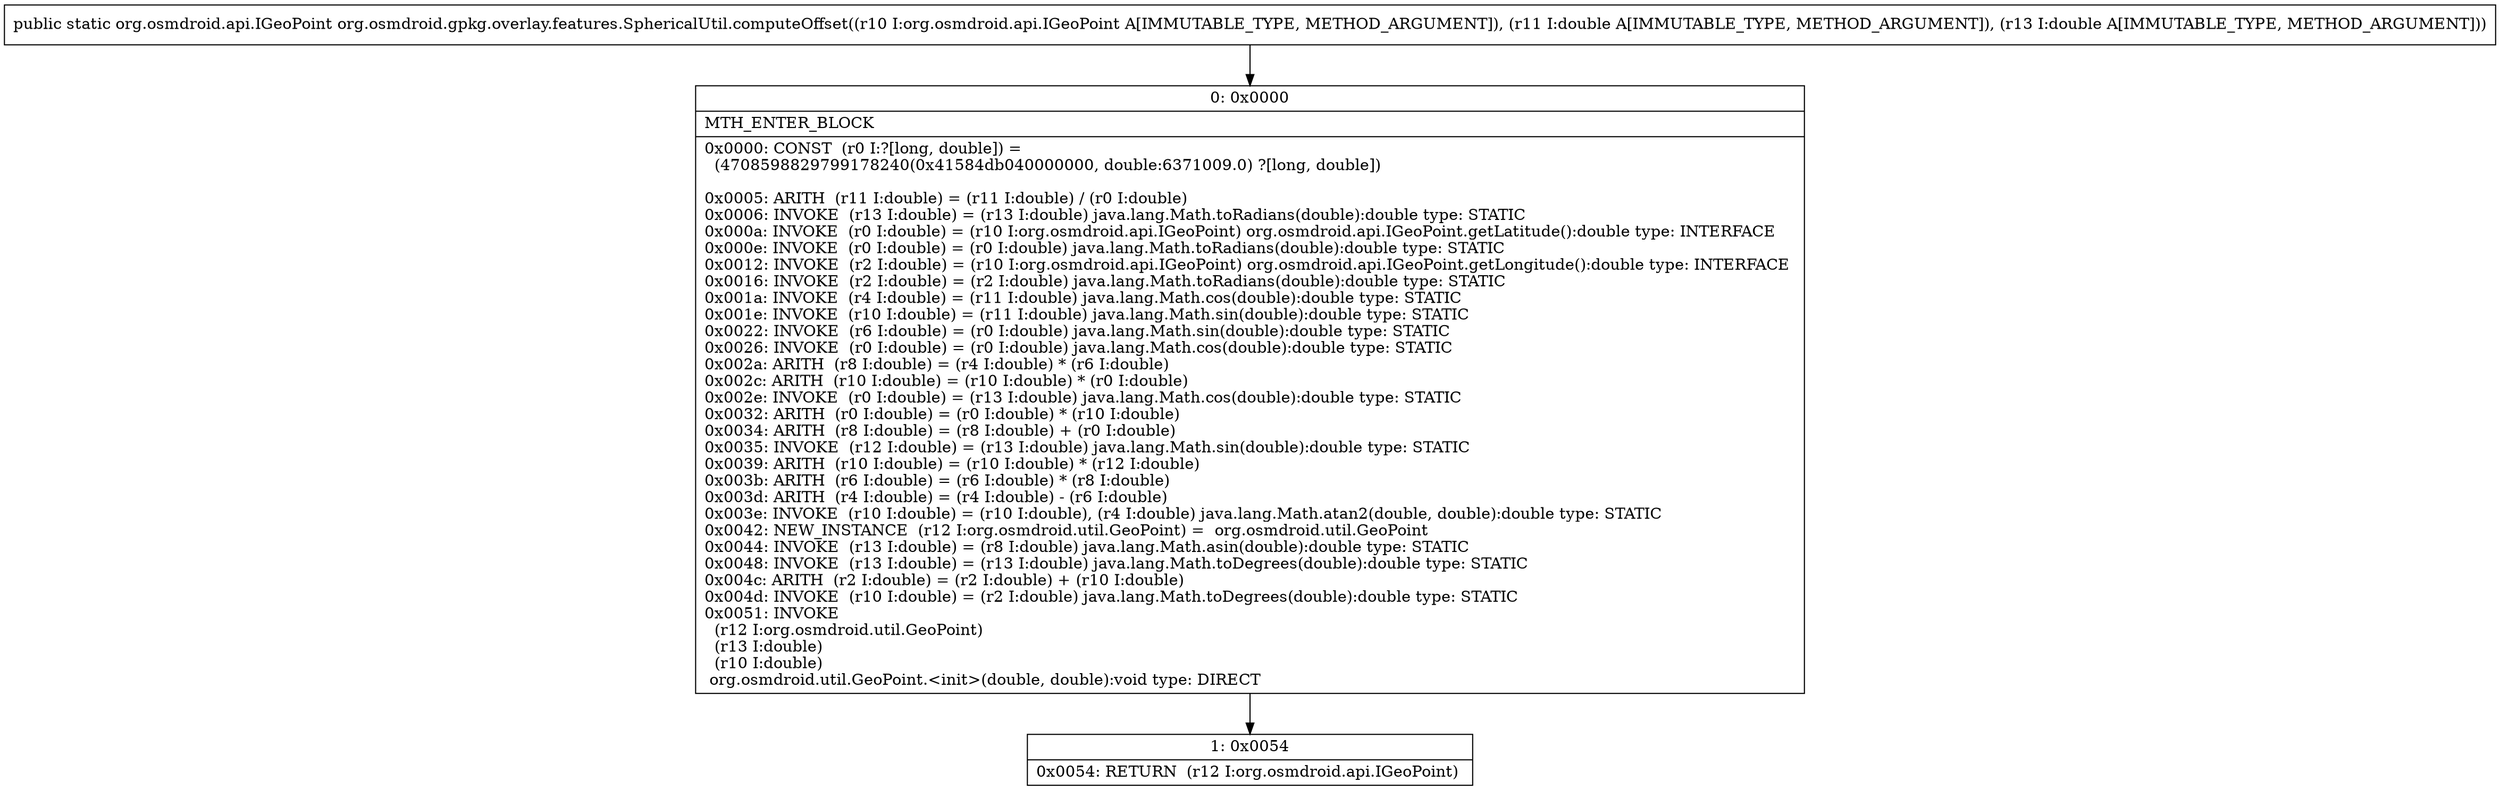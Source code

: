digraph "CFG fororg.osmdroid.gpkg.overlay.features.SphericalUtil.computeOffset(Lorg\/osmdroid\/api\/IGeoPoint;DD)Lorg\/osmdroid\/api\/IGeoPoint;" {
Node_0 [shape=record,label="{0\:\ 0x0000|MTH_ENTER_BLOCK\l|0x0000: CONST  (r0 I:?[long, double]) = \l  (4708598829799178240(0x41584db040000000, double:6371009.0) ?[long, double])\l \l0x0005: ARITH  (r11 I:double) = (r11 I:double) \/ (r0 I:double) \l0x0006: INVOKE  (r13 I:double) = (r13 I:double) java.lang.Math.toRadians(double):double type: STATIC \l0x000a: INVOKE  (r0 I:double) = (r10 I:org.osmdroid.api.IGeoPoint) org.osmdroid.api.IGeoPoint.getLatitude():double type: INTERFACE \l0x000e: INVOKE  (r0 I:double) = (r0 I:double) java.lang.Math.toRadians(double):double type: STATIC \l0x0012: INVOKE  (r2 I:double) = (r10 I:org.osmdroid.api.IGeoPoint) org.osmdroid.api.IGeoPoint.getLongitude():double type: INTERFACE \l0x0016: INVOKE  (r2 I:double) = (r2 I:double) java.lang.Math.toRadians(double):double type: STATIC \l0x001a: INVOKE  (r4 I:double) = (r11 I:double) java.lang.Math.cos(double):double type: STATIC \l0x001e: INVOKE  (r10 I:double) = (r11 I:double) java.lang.Math.sin(double):double type: STATIC \l0x0022: INVOKE  (r6 I:double) = (r0 I:double) java.lang.Math.sin(double):double type: STATIC \l0x0026: INVOKE  (r0 I:double) = (r0 I:double) java.lang.Math.cos(double):double type: STATIC \l0x002a: ARITH  (r8 I:double) = (r4 I:double) * (r6 I:double) \l0x002c: ARITH  (r10 I:double) = (r10 I:double) * (r0 I:double) \l0x002e: INVOKE  (r0 I:double) = (r13 I:double) java.lang.Math.cos(double):double type: STATIC \l0x0032: ARITH  (r0 I:double) = (r0 I:double) * (r10 I:double) \l0x0034: ARITH  (r8 I:double) = (r8 I:double) + (r0 I:double) \l0x0035: INVOKE  (r12 I:double) = (r13 I:double) java.lang.Math.sin(double):double type: STATIC \l0x0039: ARITH  (r10 I:double) = (r10 I:double) * (r12 I:double) \l0x003b: ARITH  (r6 I:double) = (r6 I:double) * (r8 I:double) \l0x003d: ARITH  (r4 I:double) = (r4 I:double) \- (r6 I:double) \l0x003e: INVOKE  (r10 I:double) = (r10 I:double), (r4 I:double) java.lang.Math.atan2(double, double):double type: STATIC \l0x0042: NEW_INSTANCE  (r12 I:org.osmdroid.util.GeoPoint) =  org.osmdroid.util.GeoPoint \l0x0044: INVOKE  (r13 I:double) = (r8 I:double) java.lang.Math.asin(double):double type: STATIC \l0x0048: INVOKE  (r13 I:double) = (r13 I:double) java.lang.Math.toDegrees(double):double type: STATIC \l0x004c: ARITH  (r2 I:double) = (r2 I:double) + (r10 I:double) \l0x004d: INVOKE  (r10 I:double) = (r2 I:double) java.lang.Math.toDegrees(double):double type: STATIC \l0x0051: INVOKE  \l  (r12 I:org.osmdroid.util.GeoPoint)\l  (r13 I:double)\l  (r10 I:double)\l org.osmdroid.util.GeoPoint.\<init\>(double, double):void type: DIRECT \l}"];
Node_1 [shape=record,label="{1\:\ 0x0054|0x0054: RETURN  (r12 I:org.osmdroid.api.IGeoPoint) \l}"];
MethodNode[shape=record,label="{public static org.osmdroid.api.IGeoPoint org.osmdroid.gpkg.overlay.features.SphericalUtil.computeOffset((r10 I:org.osmdroid.api.IGeoPoint A[IMMUTABLE_TYPE, METHOD_ARGUMENT]), (r11 I:double A[IMMUTABLE_TYPE, METHOD_ARGUMENT]), (r13 I:double A[IMMUTABLE_TYPE, METHOD_ARGUMENT])) }"];
MethodNode -> Node_0;
Node_0 -> Node_1;
}

